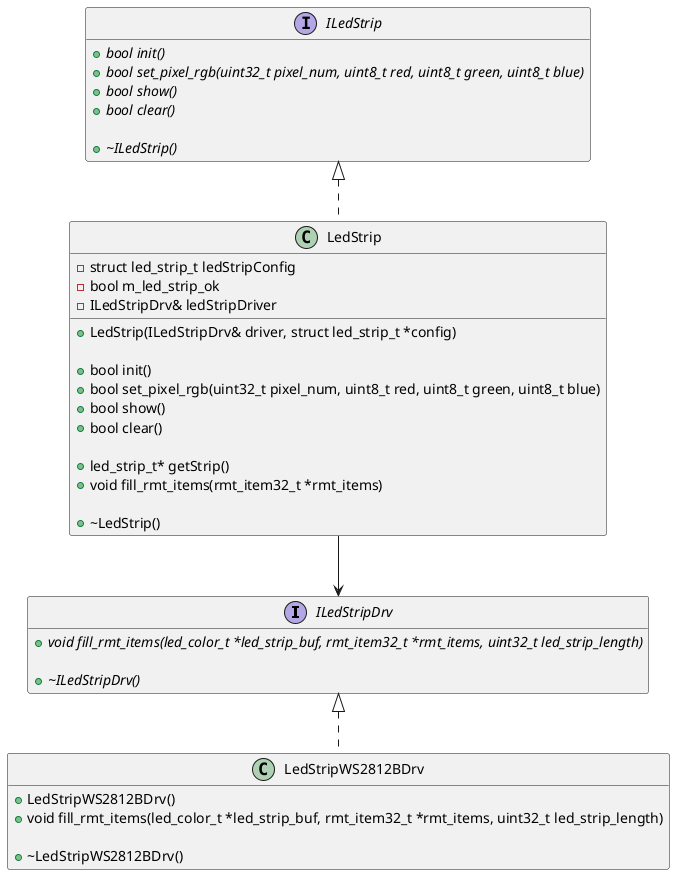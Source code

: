@startuml led_strip_class_diagram

interface ILedStripDrv
{
    {abstract} +void fill_rmt_items(led_color_t *led_strip_buf, rmt_item32_t *rmt_items, uint32_t led_strip_length)

    {abstract} +~ILedStripDrv()

}

interface ILedStrip
{
    {abstract} +bool init()
    {abstract} +bool set_pixel_rgb(uint32_t pixel_num, uint8_t red, uint8_t green, uint8_t blue)
    {abstract} +bool show()
    {abstract} +bool clear()

    {abstract} +~ILedStrip()
}

class LedStripWS2812BDrv implements ILedStripDrv
{
    +LedStripWS2812BDrv()
    +void fill_rmt_items(led_color_t *led_strip_buf, rmt_item32_t *rmt_items, uint32_t led_strip_length)

    +~LedStripWS2812BDrv()
}

class LedStrip implements ILedStrip
{
    -struct led_strip_t ledStripConfig
    -bool m_led_strip_ok
    -ILedStripDrv& ledStripDriver

    +LedStrip(ILedStripDrv& driver, struct led_strip_t *config)

    +bool init()
    +bool set_pixel_rgb(uint32_t pixel_num, uint8_t red, uint8_t green, uint8_t blue)
    +bool show()
    +bool clear()

    +led_strip_t* getStrip()
    +void fill_rmt_items(rmt_item32_t *rmt_items)

    +~LedStrip()
}

hide ILedStripDrv fields
hide ILedStrip fields
hide LedStripWS2812BDrv fields

LedStrip --> ILedStripDrv

@enduml